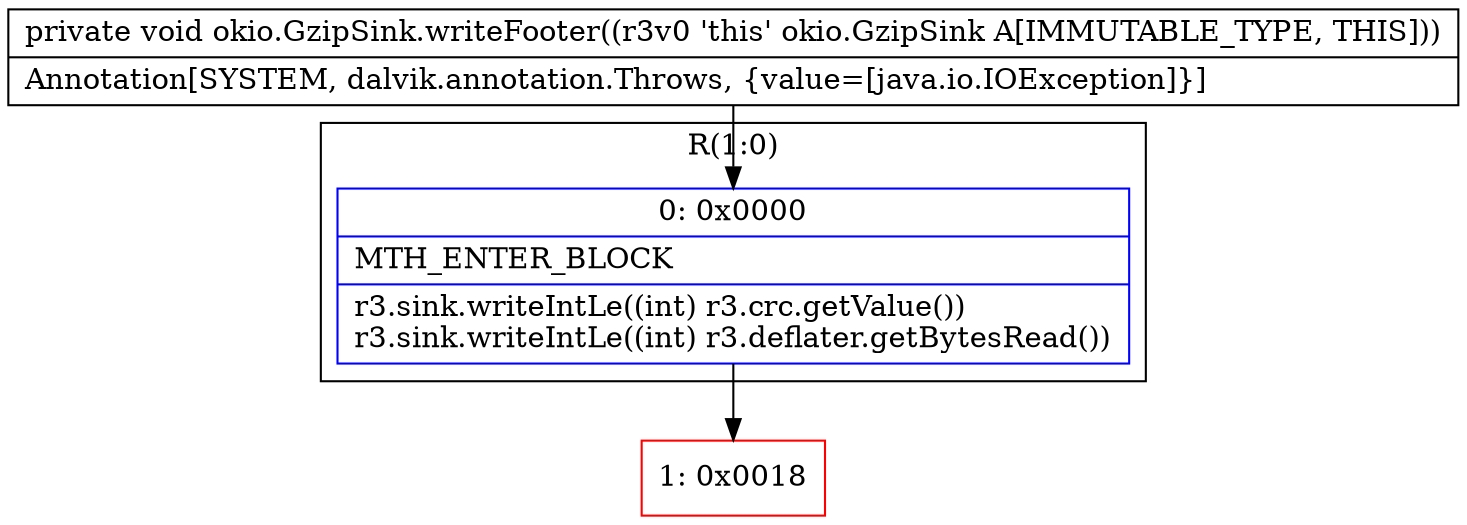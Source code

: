 digraph "CFG forokio.GzipSink.writeFooter()V" {
subgraph cluster_Region_147113217 {
label = "R(1:0)";
node [shape=record,color=blue];
Node_0 [shape=record,label="{0\:\ 0x0000|MTH_ENTER_BLOCK\l|r3.sink.writeIntLe((int) r3.crc.getValue())\lr3.sink.writeIntLe((int) r3.deflater.getBytesRead())\l}"];
}
Node_1 [shape=record,color=red,label="{1\:\ 0x0018}"];
MethodNode[shape=record,label="{private void okio.GzipSink.writeFooter((r3v0 'this' okio.GzipSink A[IMMUTABLE_TYPE, THIS]))  | Annotation[SYSTEM, dalvik.annotation.Throws, \{value=[java.io.IOException]\}]\l}"];
MethodNode -> Node_0;
Node_0 -> Node_1;
}

